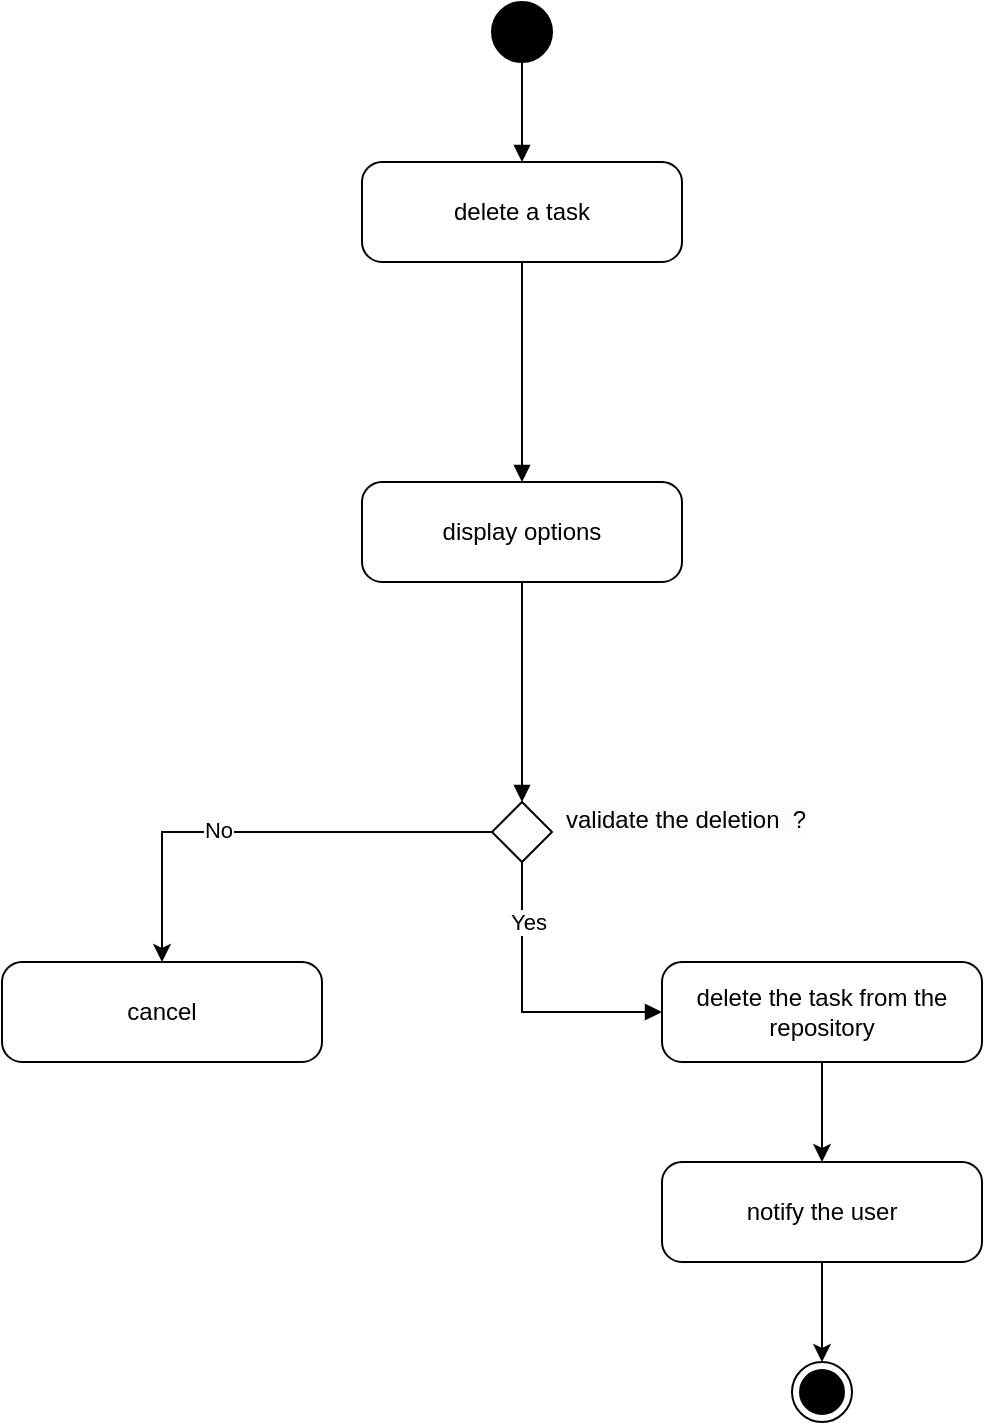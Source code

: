 <mxfile version="26.1.1">
  <diagram name="Page-1" id="0783ab3e-0a74-02c8-0abd-f7b4e66b4bec">
    <mxGraphModel dx="1338" dy="820" grid="1" gridSize="10" guides="1" tooltips="1" connect="1" arrows="1" fold="1" page="1" pageScale="1" pageWidth="850" pageHeight="1100" background="none" math="0" shadow="0">
      <root>
        <mxCell id="0" />
        <mxCell id="1" parent="0" />
        <mxCell id="HPWhJ2CNh0VDsfjqtDM2-3" value="" style="ellipse;fillColor=strokeColor;html=1;" parent="1" vertex="1">
          <mxGeometry x="305" y="40" width="30" height="30" as="geometry" />
        </mxCell>
        <mxCell id="HPWhJ2CNh0VDsfjqtDM2-4" value="" style="html=1;verticalAlign=bottom;labelBackgroundColor=none;endArrow=block;endFill=1;rounded=0;exitX=0.5;exitY=1;exitDx=0;exitDy=0;entryX=0.5;entryY=0;entryDx=0;entryDy=0;" parent="1" source="HPWhJ2CNh0VDsfjqtDM2-3" target="HPWhJ2CNh0VDsfjqtDM2-5" edge="1">
          <mxGeometry width="160" relative="1" as="geometry">
            <mxPoint x="290" y="420" as="sourcePoint" />
            <mxPoint x="315" y="120" as="targetPoint" />
          </mxGeometry>
        </mxCell>
        <mxCell id="HPWhJ2CNh0VDsfjqtDM2-5" value="delete a task" style="html=1;dashed=0;rounded=1;absoluteArcSize=1;arcSize=20;verticalAlign=middle;align=center;whiteSpace=wrap;" parent="1" vertex="1">
          <mxGeometry x="240" y="120" width="160" height="50" as="geometry" />
        </mxCell>
        <mxCell id="HPWhJ2CNh0VDsfjqtDM2-10" value="" style="html=1;verticalAlign=bottom;labelBackgroundColor=none;endArrow=block;endFill=1;rounded=0;exitX=0.5;exitY=1;exitDx=0;exitDy=0;entryX=0.5;entryY=0;entryDx=0;entryDy=0;" parent="1" source="HPWhJ2CNh0VDsfjqtDM2-5" target="HPWhJ2CNh0VDsfjqtDM2-11" edge="1">
          <mxGeometry width="160" relative="1" as="geometry">
            <mxPoint x="320" y="280" as="sourcePoint" />
            <mxPoint x="210" y="520" as="targetPoint" />
          </mxGeometry>
        </mxCell>
        <mxCell id="HPWhJ2CNh0VDsfjqtDM2-11" value="display options" style="html=1;dashed=0;rounded=1;absoluteArcSize=1;arcSize=20;verticalAlign=middle;align=center;whiteSpace=wrap;" parent="1" vertex="1">
          <mxGeometry x="240" y="280" width="160" height="50" as="geometry" />
        </mxCell>
        <mxCell id="HPWhJ2CNh0VDsfjqtDM2-20" style="edgeStyle=orthogonalEdgeStyle;rounded=0;orthogonalLoop=1;jettySize=auto;html=1;exitX=0;exitY=0.5;exitDx=0;exitDy=0;" parent="1" source="HPWhJ2CNh0VDsfjqtDM2-13" target="HPWhJ2CNh0VDsfjqtDM2-16" edge="1">
          <mxGeometry relative="1" as="geometry" />
        </mxCell>
        <mxCell id="HPWhJ2CNh0VDsfjqtDM2-21" value="No" style="edgeLabel;html=1;align=center;verticalAlign=middle;resizable=0;points=[];" parent="HPWhJ2CNh0VDsfjqtDM2-20" vertex="1" connectable="0">
          <mxGeometry x="0.191" y="-1" relative="1" as="geometry">
            <mxPoint as="offset" />
          </mxGeometry>
        </mxCell>
        <mxCell id="HPWhJ2CNh0VDsfjqtDM2-13" value="" style="rhombus;" parent="1" vertex="1">
          <mxGeometry x="305" y="440" width="30" height="30" as="geometry" />
        </mxCell>
        <mxCell id="HPWhJ2CNh0VDsfjqtDM2-14" value="" style="html=1;verticalAlign=bottom;labelBackgroundColor=none;endArrow=block;endFill=1;rounded=0;exitX=0.5;exitY=1;exitDx=0;exitDy=0;entryX=0;entryY=0.5;entryDx=0;entryDy=0;edgeStyle=orthogonalEdgeStyle;" parent="1" source="HPWhJ2CNh0VDsfjqtDM2-13" target="HPWhJ2CNh0VDsfjqtDM2-18" edge="1">
          <mxGeometry width="160" relative="1" as="geometry">
            <mxPoint x="330" y="270" as="sourcePoint" />
            <mxPoint x="320" y="530" as="targetPoint" />
          </mxGeometry>
        </mxCell>
        <mxCell id="HPWhJ2CNh0VDsfjqtDM2-22" value="Yes" style="edgeLabel;html=1;align=center;verticalAlign=middle;resizable=0;points=[];" parent="HPWhJ2CNh0VDsfjqtDM2-14" vertex="1" connectable="0">
          <mxGeometry x="-0.586" y="3" relative="1" as="geometry">
            <mxPoint as="offset" />
          </mxGeometry>
        </mxCell>
        <mxCell id="HPWhJ2CNh0VDsfjqtDM2-15" value="" style="html=1;verticalAlign=bottom;labelBackgroundColor=none;endArrow=block;endFill=1;rounded=0;entryX=0.5;entryY=0;entryDx=0;entryDy=0;exitX=0.5;exitY=1;exitDx=0;exitDy=0;" parent="1" source="HPWhJ2CNh0VDsfjqtDM2-11" target="HPWhJ2CNh0VDsfjqtDM2-13" edge="1">
          <mxGeometry width="160" relative="1" as="geometry">
            <mxPoint x="400" y="290" as="sourcePoint" />
            <mxPoint x="340" y="360" as="targetPoint" />
          </mxGeometry>
        </mxCell>
        <mxCell id="HPWhJ2CNh0VDsfjqtDM2-16" value="cancel" style="html=1;dashed=0;rounded=1;absoluteArcSize=1;arcSize=20;verticalAlign=middle;align=center;whiteSpace=wrap;" parent="1" vertex="1">
          <mxGeometry x="60" y="520" width="160" height="50" as="geometry" />
        </mxCell>
        <mxCell id="HPWhJ2CNh0VDsfjqtDM2-25" style="edgeStyle=orthogonalEdgeStyle;rounded=0;orthogonalLoop=1;jettySize=auto;html=1;exitX=0.5;exitY=1;exitDx=0;exitDy=0;entryX=0.5;entryY=0;entryDx=0;entryDy=0;" parent="1" source="HPWhJ2CNh0VDsfjqtDM2-18" target="HPWhJ2CNh0VDsfjqtDM2-23" edge="1">
          <mxGeometry relative="1" as="geometry" />
        </mxCell>
        <mxCell id="HPWhJ2CNh0VDsfjqtDM2-18" value="delete the task from the repository" style="html=1;dashed=0;rounded=1;absoluteArcSize=1;arcSize=20;verticalAlign=middle;align=center;whiteSpace=wrap;" parent="1" vertex="1">
          <mxGeometry x="390" y="520" width="160" height="50" as="geometry" />
        </mxCell>
        <mxCell id="HPWhJ2CNh0VDsfjqtDM2-27" style="edgeStyle=orthogonalEdgeStyle;rounded=0;orthogonalLoop=1;jettySize=auto;html=1;exitX=0.5;exitY=1;exitDx=0;exitDy=0;entryX=0.5;entryY=0;entryDx=0;entryDy=0;" parent="1" source="HPWhJ2CNh0VDsfjqtDM2-23" target="HPWhJ2CNh0VDsfjqtDM2-26" edge="1">
          <mxGeometry relative="1" as="geometry" />
        </mxCell>
        <mxCell id="HPWhJ2CNh0VDsfjqtDM2-23" value="notify the user" style="html=1;dashed=0;rounded=1;absoluteArcSize=1;arcSize=20;verticalAlign=middle;align=center;whiteSpace=wrap;" parent="1" vertex="1">
          <mxGeometry x="390" y="620" width="160" height="50" as="geometry" />
        </mxCell>
        <mxCell id="HPWhJ2CNh0VDsfjqtDM2-26" value="" style="ellipse;html=1;shape=endState;fillColor=strokeColor;" parent="1" vertex="1">
          <mxGeometry x="455" y="720" width="30" height="30" as="geometry" />
        </mxCell>
        <mxCell id="fVFy_eR6YCJbeCM6vfB2-1" value="&lt;span style=&quot;color: rgb(0, 0, 0); font-family: Helvetica; font-size: 12px; font-style: normal; font-variant-ligatures: normal; font-variant-caps: normal; font-weight: 400; letter-spacing: normal; orphans: 2; text-align: center; text-indent: 0px; text-transform: none; widows: 2; word-spacing: 0px; -webkit-text-stroke-width: 0px; white-space: normal; background-color: rgb(251, 251, 251); text-decoration-thickness: initial; text-decoration-style: initial; text-decoration-color: initial; display: inline !important; float: none;&quot;&gt;validate the deletion&amp;nbsp; ?&lt;/span&gt;" style="text;whiteSpace=wrap;html=1;" parent="1" vertex="1">
          <mxGeometry x="340" y="435" width="130" height="40" as="geometry" />
        </mxCell>
      </root>
    </mxGraphModel>
  </diagram>
</mxfile>
